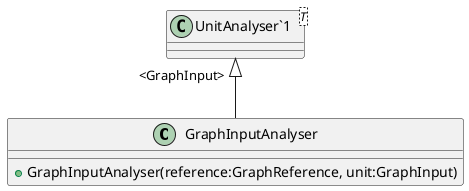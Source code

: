 @startuml
class GraphInputAnalyser {
    + GraphInputAnalyser(reference:GraphReference, unit:GraphInput)
}
class "UnitAnalyser`1"<T> {
}
"UnitAnalyser`1" "<GraphInput>" <|-- GraphInputAnalyser
@enduml
